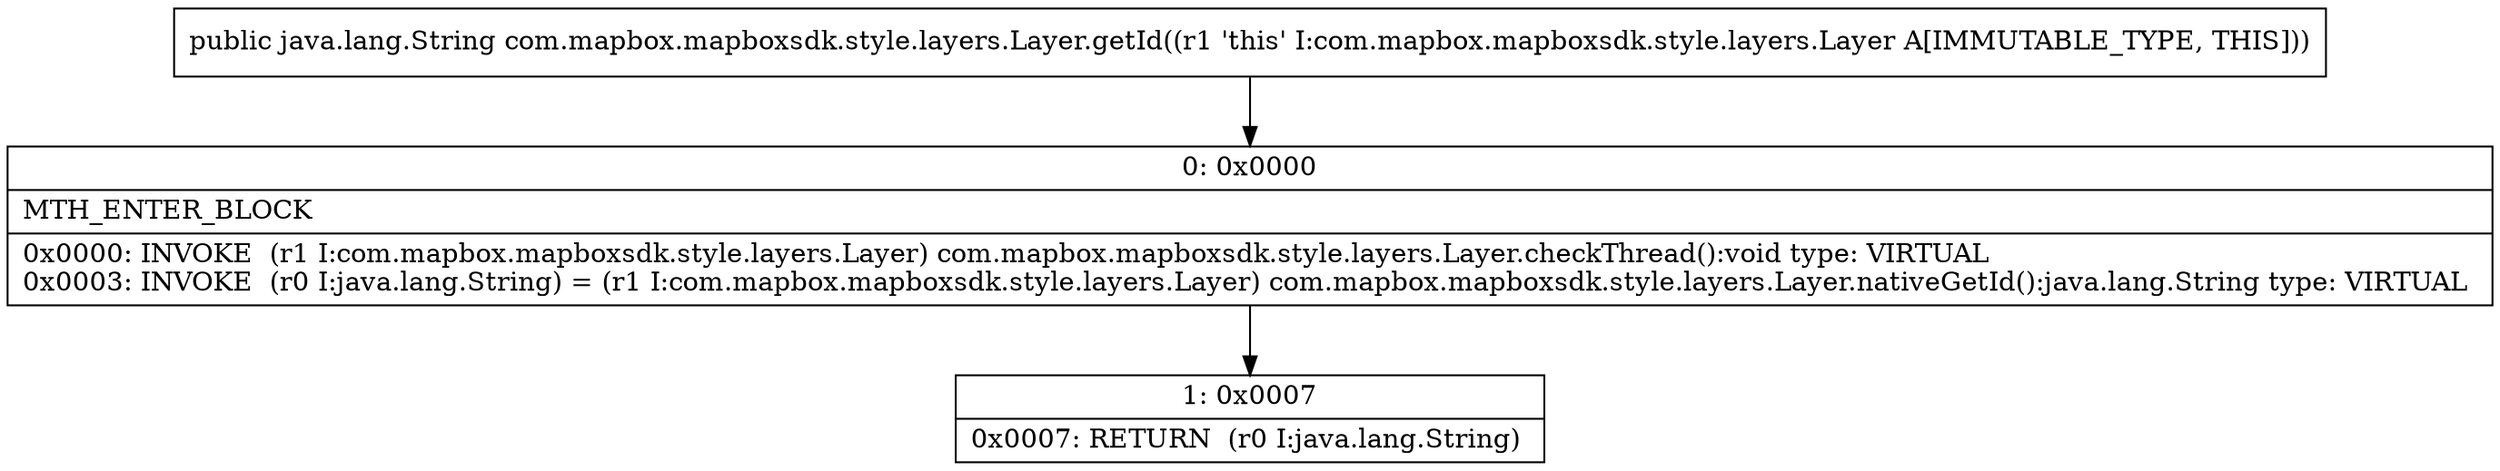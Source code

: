 digraph "CFG forcom.mapbox.mapboxsdk.style.layers.Layer.getId()Ljava\/lang\/String;" {
Node_0 [shape=record,label="{0\:\ 0x0000|MTH_ENTER_BLOCK\l|0x0000: INVOKE  (r1 I:com.mapbox.mapboxsdk.style.layers.Layer) com.mapbox.mapboxsdk.style.layers.Layer.checkThread():void type: VIRTUAL \l0x0003: INVOKE  (r0 I:java.lang.String) = (r1 I:com.mapbox.mapboxsdk.style.layers.Layer) com.mapbox.mapboxsdk.style.layers.Layer.nativeGetId():java.lang.String type: VIRTUAL \l}"];
Node_1 [shape=record,label="{1\:\ 0x0007|0x0007: RETURN  (r0 I:java.lang.String) \l}"];
MethodNode[shape=record,label="{public java.lang.String com.mapbox.mapboxsdk.style.layers.Layer.getId((r1 'this' I:com.mapbox.mapboxsdk.style.layers.Layer A[IMMUTABLE_TYPE, THIS])) }"];
MethodNode -> Node_0;
Node_0 -> Node_1;
}

